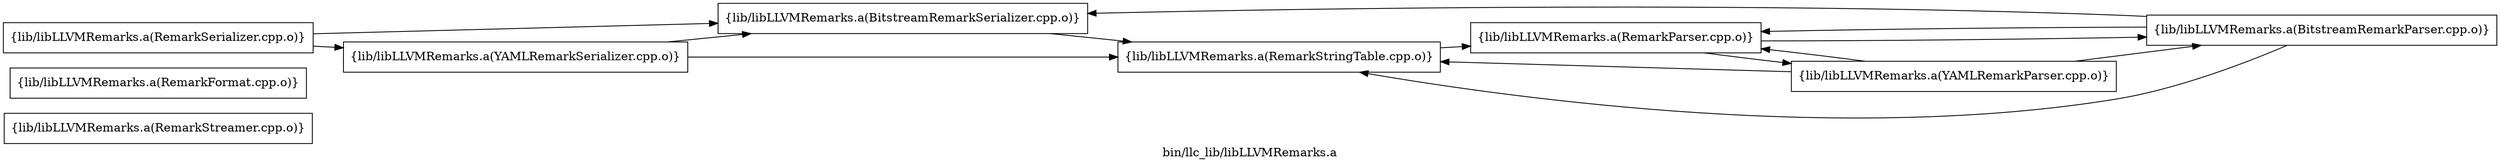 digraph "bin/llc_lib/libLLVMRemarks.a" {
	label="bin/llc_lib/libLLVMRemarks.a";
	rankdir=LR;

	Node0x5638702e3288 [shape=record,shape=box,group=0,label="{lib/libLLVMRemarks.a(RemarkStreamer.cpp.o)}"];
	Node0x5638702e1f78 [shape=record,shape=box,group=0,label="{lib/libLLVMRemarks.a(RemarkFormat.cpp.o)}"];
	Node0x5638702e2338 [shape=record,shape=box,group=0,label="{lib/libLLVMRemarks.a(RemarkSerializer.cpp.o)}"];
	Node0x5638702e2338 -> Node0x5638702e2fb8;
	Node0x5638702e2338 -> Node0x563870300108;
	Node0x5638702e2fb8 [shape=record,shape=box,group=0,label="{lib/libLLVMRemarks.a(BitstreamRemarkSerializer.cpp.o)}"];
	Node0x5638702e2fb8 -> Node0x5638702ed828;
	Node0x563870300108 [shape=record,shape=box,group=0,label="{lib/libLLVMRemarks.a(YAMLRemarkSerializer.cpp.o)}"];
	Node0x563870300108 -> Node0x5638702e2fb8;
	Node0x563870300108 -> Node0x5638702ed828;
	Node0x5638702ed828 [shape=record,shape=box,group=0,label="{lib/libLLVMRemarks.a(RemarkStringTable.cpp.o)}"];
	Node0x5638702ed828 -> Node0x5638702ee958;
	Node0x5638702ee958 [shape=record,shape=box,group=0,label="{lib/libLLVMRemarks.a(RemarkParser.cpp.o)}"];
	Node0x5638702ee958 -> Node0x5638702eefe8;
	Node0x5638702ee958 -> Node0x5638702fe128;
	Node0x5638702eefe8 [shape=record,shape=box,group=0,label="{lib/libLLVMRemarks.a(BitstreamRemarkParser.cpp.o)}"];
	Node0x5638702eefe8 -> Node0x5638702e2fb8;
	Node0x5638702eefe8 -> Node0x5638702ed828;
	Node0x5638702eefe8 -> Node0x5638702ee958;
	Node0x5638702fe128 [shape=record,shape=box,group=0,label="{lib/libLLVMRemarks.a(YAMLRemarkParser.cpp.o)}"];
	Node0x5638702fe128 -> Node0x5638702ed828;
	Node0x5638702fe128 -> Node0x5638702ee958;
	Node0x5638702fe128 -> Node0x5638702eefe8;
}
